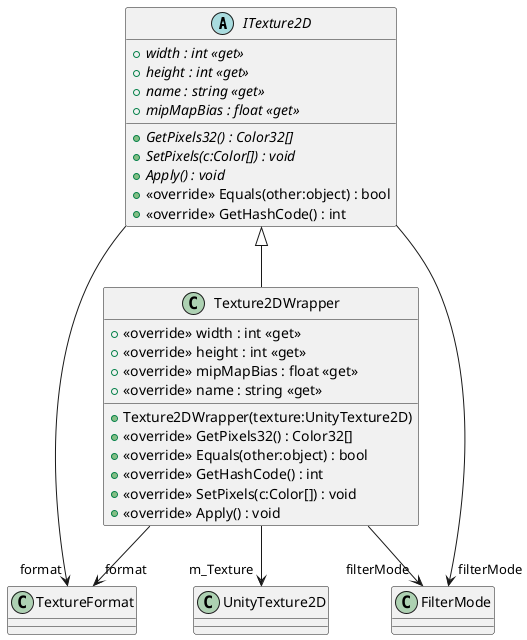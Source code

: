 @startuml
abstract class ITexture2D {
    + {abstract} width : int <<get>>
    + {abstract} height : int <<get>>
    + {abstract} GetPixels32() : Color32[]
    + {abstract} name : string <<get>>
    + {abstract} SetPixels(c:Color[]) : void
    + {abstract} Apply() : void
    + {abstract} mipMapBias : float <<get>>
    + <<override>> Equals(other:object) : bool
    + <<override>> GetHashCode() : int
}
class Texture2DWrapper {
    + Texture2DWrapper(texture:UnityTexture2D)
    + <<override>> width : int <<get>>
    + <<override>> height : int <<get>>
    + <<override>> GetPixels32() : Color32[]
    + <<override>> mipMapBias : float <<get>>
    + <<override>> name : string <<get>>
    + <<override>> Equals(other:object) : bool
    + <<override>> GetHashCode() : int
    + <<override>> SetPixels(c:Color[]) : void
    + <<override>> Apply() : void
}
ITexture2D --> "format" TextureFormat
ITexture2D --> "filterMode" FilterMode
ITexture2D <|-- Texture2DWrapper
Texture2DWrapper --> "m_Texture" UnityTexture2D
Texture2DWrapper --> "format" TextureFormat
Texture2DWrapper --> "filterMode" FilterMode
@enduml
